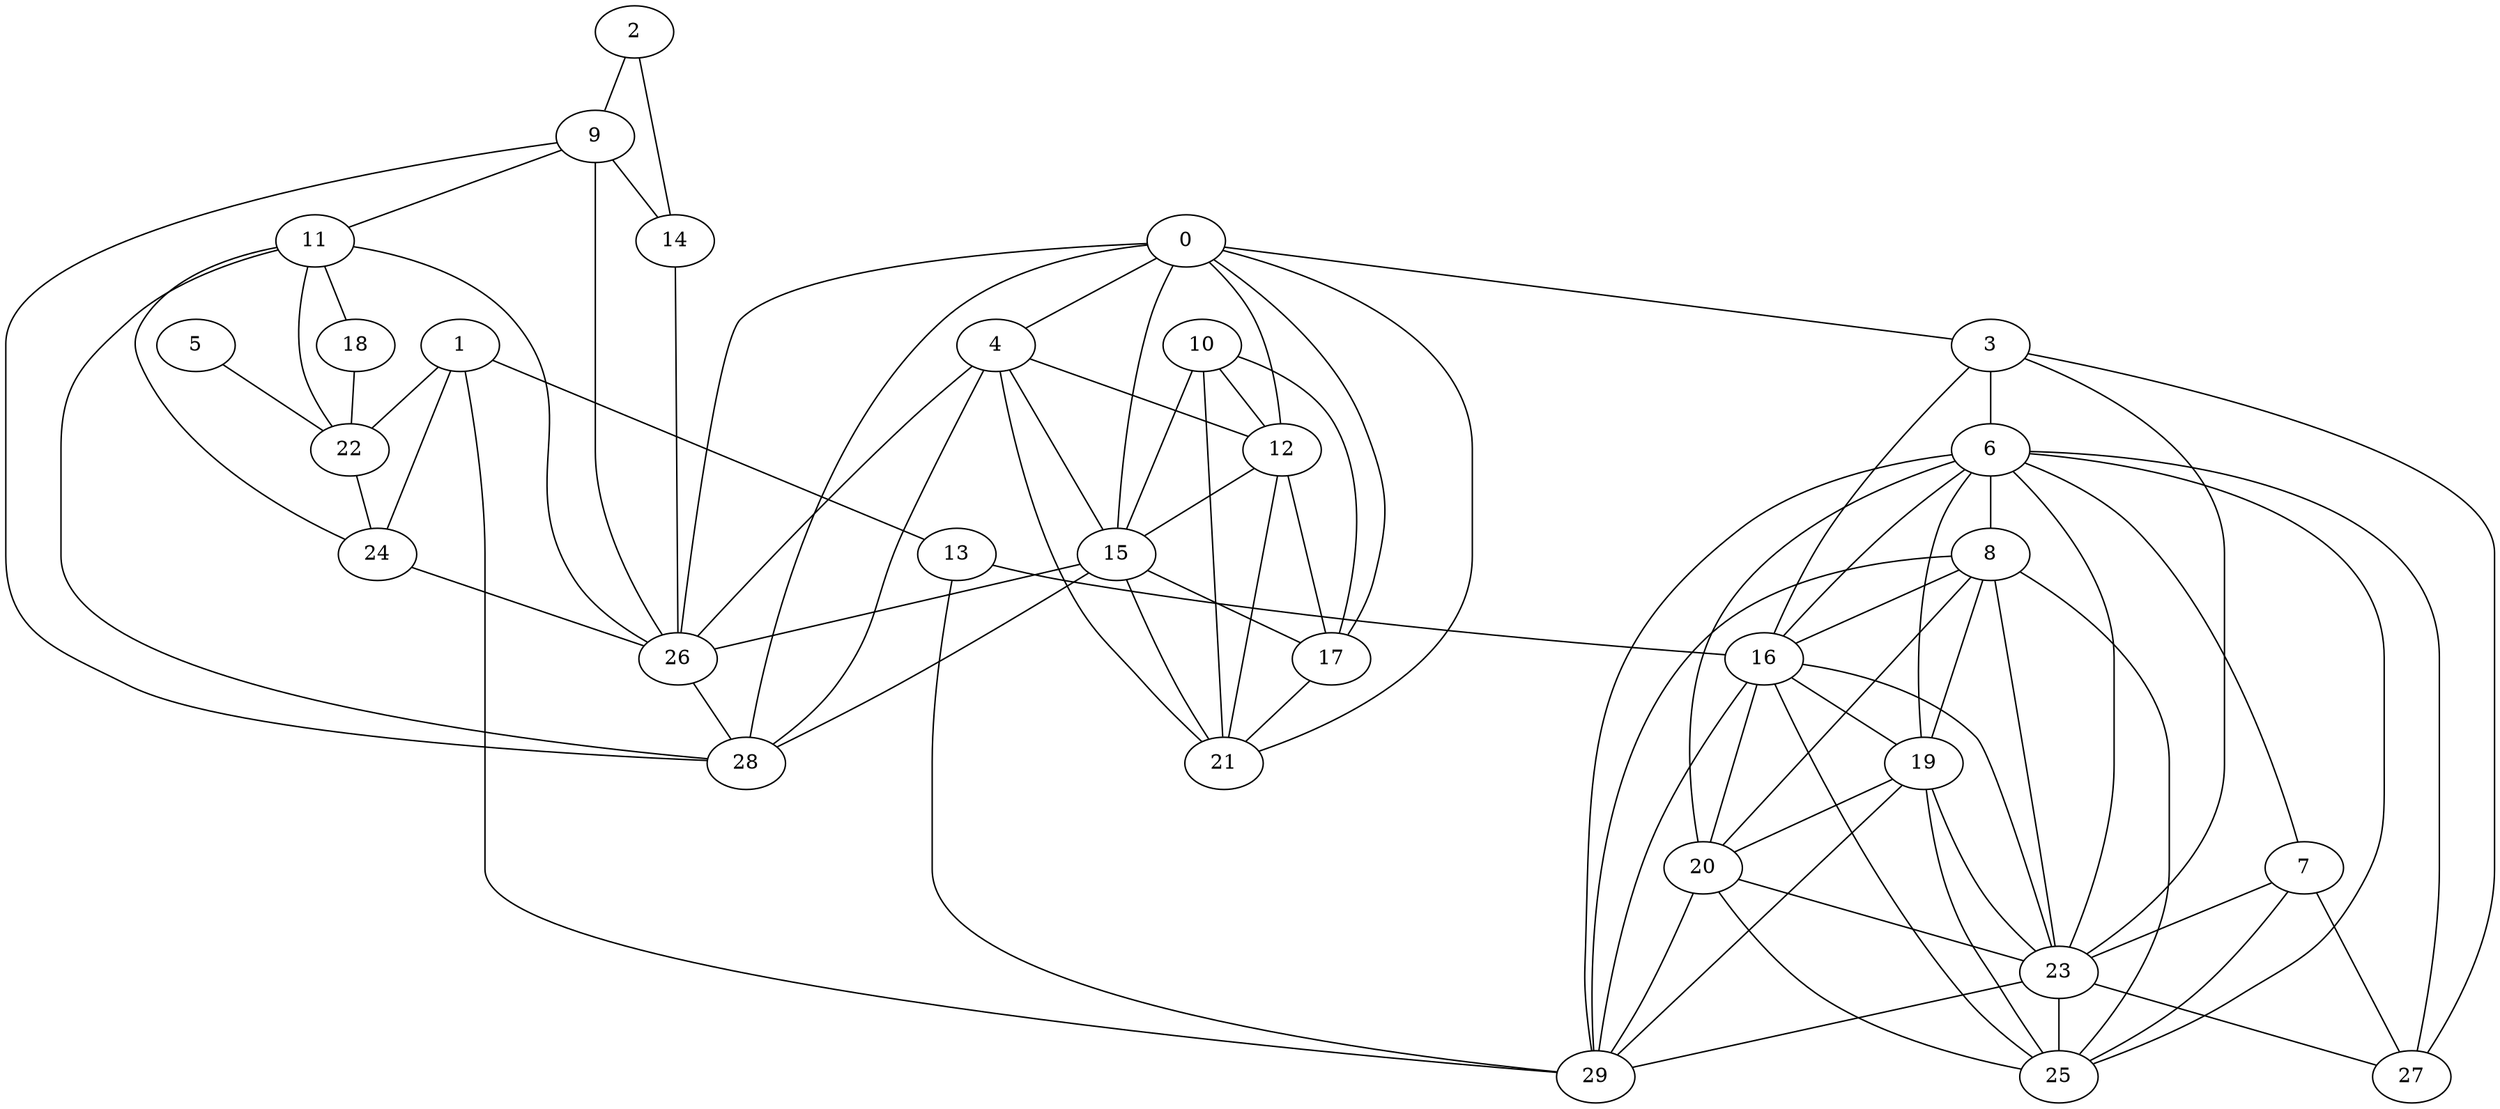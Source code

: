 graph {
	0 [label=0]
	1 [label=1]
	2 [label=2]
	3 [label=3]
	4 [label=4]
	5 [label=5]
	6 [label=6]
	7 [label=7]
	8 [label=8]
	9 [label=9]
	10 [label=10]
	11 [label=11]
	12 [label=12]
	13 [label=13]
	14 [label=14]
	15 [label=15]
	16 [label=16]
	17 [label=17]
	18 [label=18]
	19 [label=19]
	20 [label=20]
	21 [label=21]
	22 [label=22]
	23 [label=23]
	24 [label=24]
	25 [label=25]
	26 [label=26]
	27 [label=27]
	28 [label=28]
	29 [label=29]
	0 -- 3
	0 -- 4
	0 -- 12
	0 -- 15
	0 -- 17
	0 -- 21
	0 -- 26
	0 -- 28
	1 -- 13
	1 -- 22
	1 -- 24
	1 -- 29
	2 -- 9
	2 -- 14
	3 -- 6
	3 -- 16
	3 -- 23
	3 -- 27
	4 -- 12
	4 -- 15
	4 -- 21
	4 -- 26
	4 -- 28
	5 -- 22
	6 -- 7
	6 -- 8
	6 -- 16
	6 -- 19
	6 -- 20
	6 -- 23
	6 -- 25
	6 -- 27
	6 -- 29
	7 -- 23
	7 -- 25
	7 -- 27
	8 -- 16
	8 -- 19
	8 -- 20
	8 -- 23
	8 -- 25
	8 -- 29
	9 -- 11
	9 -- 14
	9 -- 26
	9 -- 28
	10 -- 12
	10 -- 15
	10 -- 17
	10 -- 21
	11 -- 18
	11 -- 22
	11 -- 24
	11 -- 26
	11 -- 28
	12 -- 15
	12 -- 17
	12 -- 21
	13 -- 16
	13 -- 29
	14 -- 26
	15 -- 17
	15 -- 21
	15 -- 26
	15 -- 28
	16 -- 19
	16 -- 20
	16 -- 23
	16 -- 25
	16 -- 29
	17 -- 21
	18 -- 22
	19 -- 20
	19 -- 23
	19 -- 25
	19 -- 29
	20 -- 23
	20 -- 25
	20 -- 29
	22 -- 24
	23 -- 25
	23 -- 27
	23 -- 29
	24 -- 26
	26 -- 28
}
